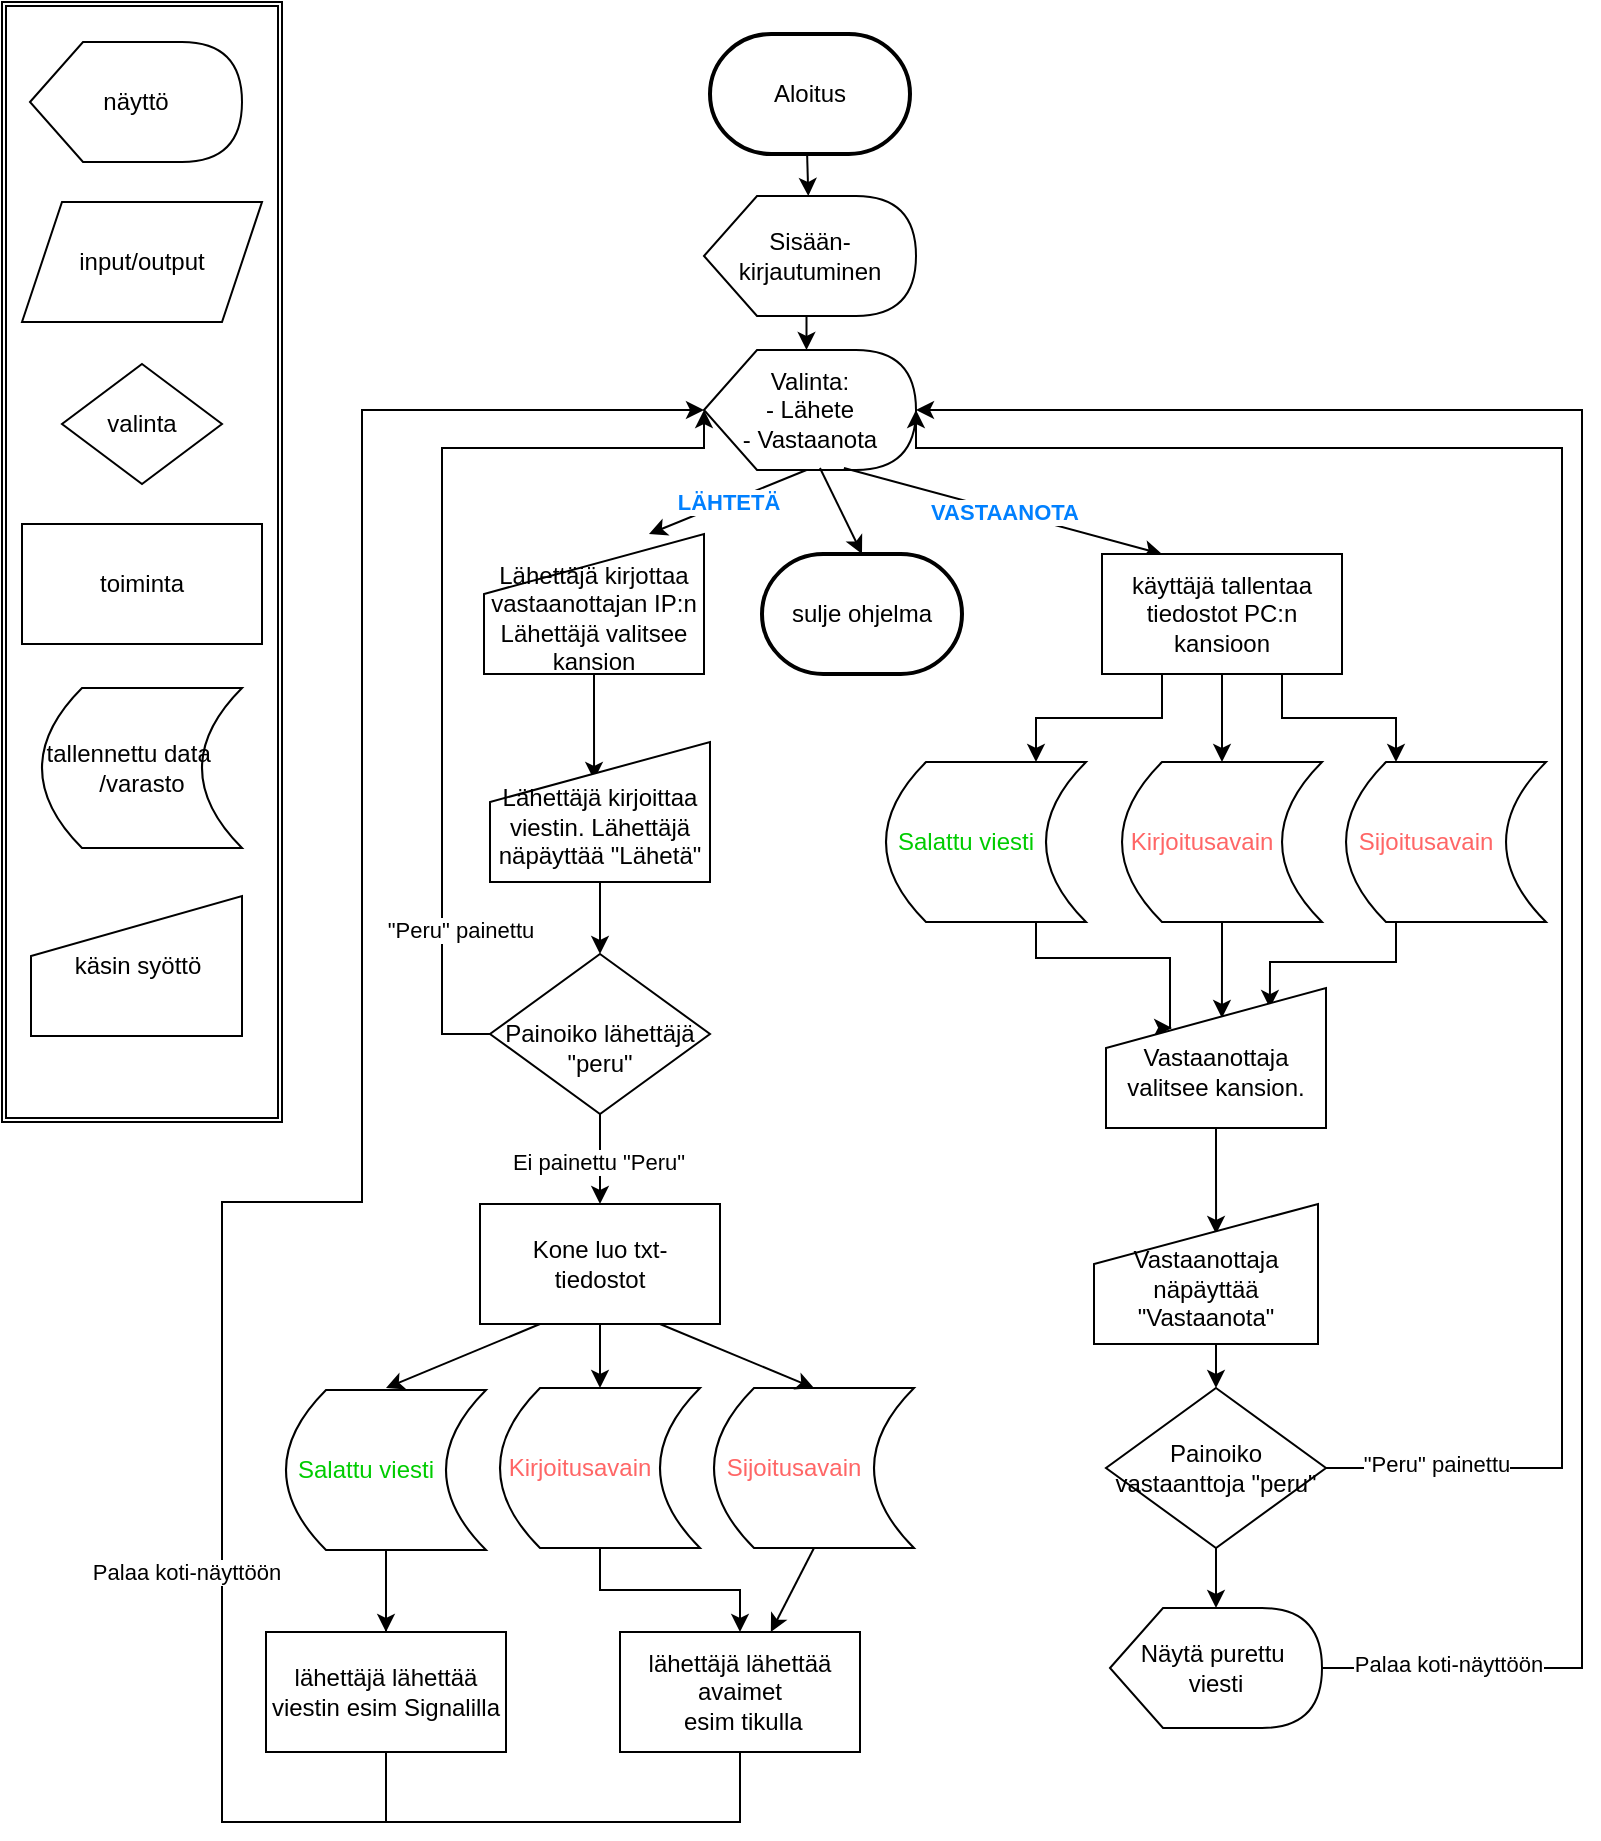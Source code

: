 <mxfile version="21.6.8" type="device">
  <diagram id="C5RBs43oDa-KdzZeNtuy" name="Page-1">
    <mxGraphModel dx="1434" dy="907" grid="1" gridSize="10" guides="1" tooltips="1" connect="1" arrows="1" fold="1" page="1" pageScale="1" pageWidth="827" pageHeight="1169" math="0" shadow="0">
      <root>
        <mxCell id="WIyWlLk6GJQsqaUBKTNV-0" />
        <mxCell id="WIyWlLk6GJQsqaUBKTNV-1" parent="WIyWlLk6GJQsqaUBKTNV-0" />
        <mxCell id="sFokb5E_MepRATu08RPv-22" value="" style="endArrow=none;html=1;rounded=0;exitX=0.5;exitY=1;exitDx=0;exitDy=0;" edge="1" parent="WIyWlLk6GJQsqaUBKTNV-1">
          <mxGeometry width="50" height="50" relative="1" as="geometry">
            <mxPoint x="202" y="820" as="sourcePoint" />
            <mxPoint x="202" y="848" as="targetPoint" />
          </mxGeometry>
        </mxCell>
        <mxCell id="BAPnJ0AafFJ-AfZZRMLT-51" value="" style="shape=ext;double=1;rounded=0;whiteSpace=wrap;html=1;" parent="WIyWlLk6GJQsqaUBKTNV-1" vertex="1">
          <mxGeometry x="10" y="10" width="140" height="560" as="geometry" />
        </mxCell>
        <mxCell id="BAPnJ0AafFJ-AfZZRMLT-2" value="" style="endArrow=classic;html=1;rounded=0;" parent="WIyWlLk6GJQsqaUBKTNV-1" target="BAPnJ0AafFJ-AfZZRMLT-4" edge="1">
          <mxGeometry width="50" height="50" relative="1" as="geometry">
            <mxPoint x="412.5" y="84" as="sourcePoint" />
            <mxPoint x="414" y="123" as="targetPoint" />
          </mxGeometry>
        </mxCell>
        <mxCell id="BAPnJ0AafFJ-AfZZRMLT-3" value="&lt;div&gt;Valinta:&lt;/div&gt;&lt;div&gt;- Lähete&lt;/div&gt;&lt;div&gt;- Vastaanota&lt;/div&gt;" style="shape=display;whiteSpace=wrap;html=1;" parent="WIyWlLk6GJQsqaUBKTNV-1" vertex="1">
          <mxGeometry x="361" y="184" width="106" height="60" as="geometry" />
        </mxCell>
        <mxCell id="BAPnJ0AafFJ-AfZZRMLT-4" value="&lt;div&gt;Sisään-&lt;/div&gt;&lt;div&gt;kirjautuminen&lt;br&gt;&lt;/div&gt;" style="shape=display;whiteSpace=wrap;html=1;" parent="WIyWlLk6GJQsqaUBKTNV-1" vertex="1">
          <mxGeometry x="361" y="107" width="106" height="60" as="geometry" />
        </mxCell>
        <mxCell id="BAPnJ0AafFJ-AfZZRMLT-7" value="" style="endArrow=classic;html=1;rounded=0;entryX=0;entryY=0;entryDx=51.25;entryDy=0;entryPerimeter=0;exitX=0;exitY=0;exitDx=51.25;exitDy=60;exitPerimeter=0;" parent="WIyWlLk6GJQsqaUBKTNV-1" source="BAPnJ0AafFJ-AfZZRMLT-4" target="BAPnJ0AafFJ-AfZZRMLT-3" edge="1">
          <mxGeometry width="50" height="50" relative="1" as="geometry">
            <mxPoint x="424" y="143" as="sourcePoint" />
            <mxPoint x="474" y="93" as="targetPoint" />
          </mxGeometry>
        </mxCell>
        <mxCell id="BAPnJ0AafFJ-AfZZRMLT-8" value="" style="endArrow=classic;html=1;rounded=0;entryX=0.25;entryY=0;entryDx=0;entryDy=0;exitX=0.66;exitY=0.983;exitDx=0;exitDy=0;exitPerimeter=0;" parent="WIyWlLk6GJQsqaUBKTNV-1" source="BAPnJ0AafFJ-AfZZRMLT-3" target="BAPnJ0AafFJ-AfZZRMLT-71" edge="1">
          <mxGeometry relative="1" as="geometry">
            <mxPoint x="440" y="273" as="sourcePoint" />
            <mxPoint x="690" y="293" as="targetPoint" />
          </mxGeometry>
        </mxCell>
        <mxCell id="BAPnJ0AafFJ-AfZZRMLT-9" value="&lt;font color=&quot;#0080ff&quot;&gt;VASTAANOTA&lt;/font&gt;" style="edgeLabel;resizable=0;html=1;align=center;verticalAlign=middle;labelBorderColor=none;fontStyle=1" parent="BAPnJ0AafFJ-AfZZRMLT-8" connectable="0" vertex="1">
          <mxGeometry relative="1" as="geometry" />
        </mxCell>
        <mxCell id="BAPnJ0AafFJ-AfZZRMLT-10" value="" style="endArrow=classic;html=1;rounded=0;exitX=0;exitY=0;exitDx=51.25;exitDy=60;exitPerimeter=0;entryX=0.75;entryY=0;entryDx=0;entryDy=0;" parent="WIyWlLk6GJQsqaUBKTNV-1" source="BAPnJ0AafFJ-AfZZRMLT-3" target="BAPnJ0AafFJ-AfZZRMLT-88" edge="1">
          <mxGeometry relative="1" as="geometry">
            <mxPoint x="170" y="292" as="sourcePoint" />
            <mxPoint x="294.25" y="286" as="targetPoint" />
          </mxGeometry>
        </mxCell>
        <mxCell id="BAPnJ0AafFJ-AfZZRMLT-11" value="LÄHTETÄ" style="edgeLabel;resizable=0;html=1;align=center;verticalAlign=middle;fontStyle=1;fontColor=#0080FF;" parent="BAPnJ0AafFJ-AfZZRMLT-10" connectable="0" vertex="1">
          <mxGeometry relative="1" as="geometry" />
        </mxCell>
        <mxCell id="BAPnJ0AafFJ-AfZZRMLT-19" value="valinta" style="rhombus;whiteSpace=wrap;html=1;" parent="WIyWlLk6GJQsqaUBKTNV-1" vertex="1">
          <mxGeometry x="40" y="191" width="80" height="60" as="geometry" />
        </mxCell>
        <mxCell id="BAPnJ0AafFJ-AfZZRMLT-29" style="edgeStyle=orthogonalEdgeStyle;rounded=0;orthogonalLoop=1;jettySize=auto;html=1;entryX=0;entryY=0.5;entryDx=0;entryDy=0;entryPerimeter=0;exitX=0;exitY=0.5;exitDx=0;exitDy=0;" parent="WIyWlLk6GJQsqaUBKTNV-1" source="BAPnJ0AafFJ-AfZZRMLT-20" target="BAPnJ0AafFJ-AfZZRMLT-3" edge="1">
          <mxGeometry relative="1" as="geometry">
            <mxPoint x="371" y="43" as="targetPoint" />
            <mxPoint x="260" y="433" as="sourcePoint" />
            <Array as="points">
              <mxPoint x="230" y="526" />
              <mxPoint x="230" y="233" />
              <mxPoint x="361" y="233" />
            </Array>
          </mxGeometry>
        </mxCell>
        <mxCell id="BAPnJ0AafFJ-AfZZRMLT-30" value="&quot;Peru&quot; painettu" style="edgeLabel;html=1;align=center;verticalAlign=middle;resizable=0;points=[];" parent="BAPnJ0AafFJ-AfZZRMLT-29" vertex="1" connectable="0">
          <mxGeometry x="0.498" relative="1" as="geometry">
            <mxPoint x="-24" y="241" as="offset" />
          </mxGeometry>
        </mxCell>
        <mxCell id="BAPnJ0AafFJ-AfZZRMLT-20" value="&lt;div&gt;&lt;br&gt;&lt;/div&gt;&lt;div&gt;Painoiko lähettäjä &quot;peru&quot;&lt;/div&gt;" style="rhombus;whiteSpace=wrap;html=1;" parent="WIyWlLk6GJQsqaUBKTNV-1" vertex="1">
          <mxGeometry x="254" y="486" width="110" height="80" as="geometry" />
        </mxCell>
        <mxCell id="BAPnJ0AafFJ-AfZZRMLT-23" value="näyttö" style="shape=display;whiteSpace=wrap;html=1;" parent="WIyWlLk6GJQsqaUBKTNV-1" vertex="1">
          <mxGeometry x="24" y="30" width="106" height="60" as="geometry" />
        </mxCell>
        <mxCell id="BAPnJ0AafFJ-AfZZRMLT-38" value="" style="endArrow=classic;html=1;rounded=0;entryX=0.5;entryY=0;entryDx=0;entryDy=0;" parent="WIyWlLk6GJQsqaUBKTNV-1" source="BAPnJ0AafFJ-AfZZRMLT-20" target="BAPnJ0AafFJ-AfZZRMLT-41" edge="1">
          <mxGeometry width="50" height="50" relative="1" as="geometry">
            <mxPoint x="309" y="575" as="sourcePoint" />
            <mxPoint x="309" y="615" as="targetPoint" />
          </mxGeometry>
        </mxCell>
        <mxCell id="BAPnJ0AafFJ-AfZZRMLT-39" value="&lt;div&gt;Ei painettu &quot;Peru&quot;&lt;/div&gt;" style="edgeLabel;html=1;align=center;verticalAlign=middle;resizable=0;points=[];" parent="BAPnJ0AafFJ-AfZZRMLT-38" vertex="1" connectable="0">
          <mxGeometry x="0.067" y="-1" relative="1" as="geometry">
            <mxPoint as="offset" />
          </mxGeometry>
        </mxCell>
        <mxCell id="BAPnJ0AafFJ-AfZZRMLT-57" value="" style="edgeStyle=orthogonalEdgeStyle;rounded=0;orthogonalLoop=1;jettySize=auto;html=1;" parent="WIyWlLk6GJQsqaUBKTNV-1" source="BAPnJ0AafFJ-AfZZRMLT-40" target="BAPnJ0AafFJ-AfZZRMLT-56" edge="1">
          <mxGeometry relative="1" as="geometry" />
        </mxCell>
        <mxCell id="BAPnJ0AafFJ-AfZZRMLT-40" value="&lt;font color=&quot;#ff6666&quot;&gt;Kirjoitusavain&amp;nbsp;&amp;nbsp;&amp;nbsp;&amp;nbsp;&amp;nbsp;&amp;nbsp; &lt;/font&gt;" style="shape=dataStorage;whiteSpace=wrap;html=1;fixedSize=1;" parent="WIyWlLk6GJQsqaUBKTNV-1" vertex="1">
          <mxGeometry x="259" y="703" width="100" height="80" as="geometry" />
        </mxCell>
        <mxCell id="BAPnJ0AafFJ-AfZZRMLT-41" value="&lt;div&gt;Kone luo txt-&lt;/div&gt;&lt;div&gt;tiedostot&lt;/div&gt;" style="rounded=0;whiteSpace=wrap;html=1;" parent="WIyWlLk6GJQsqaUBKTNV-1" vertex="1">
          <mxGeometry x="249" y="611" width="120" height="60" as="geometry" />
        </mxCell>
        <mxCell id="BAPnJ0AafFJ-AfZZRMLT-42" value="&lt;font color=&quot;#ff6666&quot;&gt;Sijoitusavain&amp;nbsp;&amp;nbsp;&amp;nbsp;&amp;nbsp;&amp;nbsp;&amp;nbsp; &lt;/font&gt;" style="shape=dataStorage;whiteSpace=wrap;html=1;fixedSize=1;" parent="WIyWlLk6GJQsqaUBKTNV-1" vertex="1">
          <mxGeometry x="366" y="703" width="100" height="80" as="geometry" />
        </mxCell>
        <mxCell id="BAPnJ0AafFJ-AfZZRMLT-61" value="" style="edgeStyle=orthogonalEdgeStyle;rounded=0;orthogonalLoop=1;jettySize=auto;html=1;" parent="WIyWlLk6GJQsqaUBKTNV-1" edge="1">
          <mxGeometry relative="1" as="geometry">
            <mxPoint x="202" y="718" as="sourcePoint" />
            <mxPoint x="202" y="760" as="targetPoint" />
          </mxGeometry>
        </mxCell>
        <mxCell id="sFokb5E_MepRATu08RPv-35" value="" style="edgeStyle=orthogonalEdgeStyle;rounded=0;orthogonalLoop=1;jettySize=auto;html=1;" edge="1" parent="WIyWlLk6GJQsqaUBKTNV-1" source="BAPnJ0AafFJ-AfZZRMLT-43" target="BAPnJ0AafFJ-AfZZRMLT-60">
          <mxGeometry relative="1" as="geometry" />
        </mxCell>
        <mxCell id="BAPnJ0AafFJ-AfZZRMLT-43" value="&lt;font color=&quot;#00cc00&quot;&gt;Salattu viesti&amp;nbsp;&amp;nbsp;&amp;nbsp;&amp;nbsp;&amp;nbsp;&amp;nbsp; &lt;/font&gt;" style="shape=dataStorage;whiteSpace=wrap;html=1;fixedSize=1;" parent="WIyWlLk6GJQsqaUBKTNV-1" vertex="1">
          <mxGeometry x="152" y="704" width="100" height="80" as="geometry" />
        </mxCell>
        <mxCell id="BAPnJ0AafFJ-AfZZRMLT-44" value="" style="endArrow=classic;html=1;rounded=0;exitX=0.5;exitY=1;exitDx=0;exitDy=0;" parent="WIyWlLk6GJQsqaUBKTNV-1" source="BAPnJ0AafFJ-AfZZRMLT-41" target="BAPnJ0AafFJ-AfZZRMLT-40" edge="1">
          <mxGeometry width="50" height="50" relative="1" as="geometry">
            <mxPoint x="480" y="425" as="sourcePoint" />
            <mxPoint x="480" y="505" as="targetPoint" />
          </mxGeometry>
        </mxCell>
        <mxCell id="BAPnJ0AafFJ-AfZZRMLT-45" value="" style="endArrow=classic;html=1;rounded=0;exitX=0.75;exitY=1;exitDx=0;exitDy=0;entryX=0.5;entryY=0;entryDx=0;entryDy=0;" parent="WIyWlLk6GJQsqaUBKTNV-1" source="BAPnJ0AafFJ-AfZZRMLT-41" target="BAPnJ0AafFJ-AfZZRMLT-42" edge="1">
          <mxGeometry width="50" height="50" relative="1" as="geometry">
            <mxPoint x="549" y="435" as="sourcePoint" />
            <mxPoint x="619" y="515" as="targetPoint" />
          </mxGeometry>
        </mxCell>
        <mxCell id="BAPnJ0AafFJ-AfZZRMLT-46" value="" style="endArrow=classic;html=1;rounded=0;exitX=0.25;exitY=1;exitDx=0;exitDy=0;entryX=0.5;entryY=0;entryDx=0;entryDy=0;" parent="WIyWlLk6GJQsqaUBKTNV-1" source="BAPnJ0AafFJ-AfZZRMLT-41" edge="1">
          <mxGeometry width="50" height="50" relative="1" as="geometry">
            <mxPoint x="559" y="445" as="sourcePoint" />
            <mxPoint x="202" y="703" as="targetPoint" />
          </mxGeometry>
        </mxCell>
        <mxCell id="BAPnJ0AafFJ-AfZZRMLT-47" value="&lt;div&gt;tallennettu data&amp;nbsp; &amp;nbsp;&amp;nbsp; &lt;br&gt;&lt;/div&gt;&lt;div&gt;/varasto&lt;br&gt;&lt;/div&gt;" style="shape=dataStorage;whiteSpace=wrap;html=1;fixedSize=1;" parent="WIyWlLk6GJQsqaUBKTNV-1" vertex="1">
          <mxGeometry x="30" y="353" width="100" height="80" as="geometry" />
        </mxCell>
        <mxCell id="BAPnJ0AafFJ-AfZZRMLT-48" value="toiminta" style="rounded=0;whiteSpace=wrap;html=1;" parent="WIyWlLk6GJQsqaUBKTNV-1" vertex="1">
          <mxGeometry x="20" y="271" width="120" height="60" as="geometry" />
        </mxCell>
        <mxCell id="BAPnJ0AafFJ-AfZZRMLT-49" value="input/output" style="shape=parallelogram;perimeter=parallelogramPerimeter;whiteSpace=wrap;html=1;fixedSize=1;" parent="WIyWlLk6GJQsqaUBKTNV-1" vertex="1">
          <mxGeometry x="20" y="110" width="120" height="60" as="geometry" />
        </mxCell>
        <mxCell id="BAPnJ0AafFJ-AfZZRMLT-53" style="edgeStyle=orthogonalEdgeStyle;rounded=0;orthogonalLoop=1;jettySize=auto;html=1;entryX=0.473;entryY=0.271;entryDx=0;entryDy=0;entryPerimeter=0;" parent="WIyWlLk6GJQsqaUBKTNV-1" source="BAPnJ0AafFJ-AfZZRMLT-88" target="BAPnJ0AafFJ-AfZZRMLT-87" edge="1">
          <mxGeometry relative="1" as="geometry">
            <mxPoint x="309" y="346" as="sourcePoint" />
            <mxPoint x="309" y="388" as="targetPoint" />
          </mxGeometry>
        </mxCell>
        <mxCell id="BAPnJ0AafFJ-AfZZRMLT-56" value="&lt;div&gt;lähettäjä lähettää avaimet&lt;/div&gt;&amp;nbsp;esim tikulla" style="whiteSpace=wrap;html=1;" parent="WIyWlLk6GJQsqaUBKTNV-1" vertex="1">
          <mxGeometry x="319" y="825" width="120" height="60" as="geometry" />
        </mxCell>
        <mxCell id="BAPnJ0AafFJ-AfZZRMLT-60" value="lähettäjä lähettää viestin esim Signalilla" style="whiteSpace=wrap;html=1;" parent="WIyWlLk6GJQsqaUBKTNV-1" vertex="1">
          <mxGeometry x="142" y="825" width="120" height="60" as="geometry" />
        </mxCell>
        <mxCell id="BAPnJ0AafFJ-AfZZRMLT-58" value="" style="endArrow=classic;html=1;rounded=0;exitX=0.5;exitY=1;exitDx=0;exitDy=0;" parent="WIyWlLk6GJQsqaUBKTNV-1" source="BAPnJ0AafFJ-AfZZRMLT-42" target="BAPnJ0AafFJ-AfZZRMLT-56" edge="1">
          <mxGeometry width="50" height="50" relative="1" as="geometry">
            <mxPoint x="539" y="685" as="sourcePoint" />
            <mxPoint x="589" y="635" as="targetPoint" />
          </mxGeometry>
        </mxCell>
        <mxCell id="BAPnJ0AafFJ-AfZZRMLT-67" value="" style="edgeStyle=orthogonalEdgeStyle;rounded=0;orthogonalLoop=1;jettySize=auto;html=1;" parent="WIyWlLk6GJQsqaUBKTNV-1" source="BAPnJ0AafFJ-AfZZRMLT-87" target="BAPnJ0AafFJ-AfZZRMLT-20" edge="1">
          <mxGeometry relative="1" as="geometry">
            <mxPoint x="309" y="448" as="sourcePoint" />
          </mxGeometry>
        </mxCell>
        <mxCell id="BAPnJ0AafFJ-AfZZRMLT-70" value="" style="edgeStyle=orthogonalEdgeStyle;rounded=0;orthogonalLoop=1;jettySize=auto;html=1;entryX=0.545;entryY=0.214;entryDx=0;entryDy=0;entryPerimeter=0;exitX=0.5;exitY=1;exitDx=0;exitDy=0;" parent="WIyWlLk6GJQsqaUBKTNV-1" source="BAPnJ0AafFJ-AfZZRMLT-89" target="BAPnJ0AafFJ-AfZZRMLT-90" edge="1">
          <mxGeometry relative="1" as="geometry">
            <mxPoint x="620" y="568" as="sourcePoint" />
            <mxPoint x="620" y="611" as="targetPoint" />
          </mxGeometry>
        </mxCell>
        <mxCell id="BAPnJ0AafFJ-AfZZRMLT-76" style="edgeStyle=orthogonalEdgeStyle;rounded=0;orthogonalLoop=1;jettySize=auto;html=1;" parent="WIyWlLk6GJQsqaUBKTNV-1" source="BAPnJ0AafFJ-AfZZRMLT-71" target="BAPnJ0AafFJ-AfZZRMLT-73" edge="1">
          <mxGeometry relative="1" as="geometry" />
        </mxCell>
        <mxCell id="BAPnJ0AafFJ-AfZZRMLT-81" style="edgeStyle=orthogonalEdgeStyle;rounded=0;orthogonalLoop=1;jettySize=auto;html=1;exitX=0.25;exitY=1;exitDx=0;exitDy=0;entryX=0.75;entryY=0;entryDx=0;entryDy=0;" parent="WIyWlLk6GJQsqaUBKTNV-1" source="BAPnJ0AafFJ-AfZZRMLT-71" target="BAPnJ0AafFJ-AfZZRMLT-75" edge="1">
          <mxGeometry relative="1" as="geometry" />
        </mxCell>
        <mxCell id="BAPnJ0AafFJ-AfZZRMLT-82" style="edgeStyle=orthogonalEdgeStyle;rounded=0;orthogonalLoop=1;jettySize=auto;html=1;exitX=0.75;exitY=1;exitDx=0;exitDy=0;entryX=0.25;entryY=0;entryDx=0;entryDy=0;" parent="WIyWlLk6GJQsqaUBKTNV-1" source="BAPnJ0AafFJ-AfZZRMLT-71" target="BAPnJ0AafFJ-AfZZRMLT-74" edge="1">
          <mxGeometry relative="1" as="geometry" />
        </mxCell>
        <mxCell id="BAPnJ0AafFJ-AfZZRMLT-71" value="käyttäjä tallentaa tiedostot PC:n kansioon" style="rounded=0;whiteSpace=wrap;html=1;" parent="WIyWlLk6GJQsqaUBKTNV-1" vertex="1">
          <mxGeometry x="560" y="286" width="120" height="60" as="geometry" />
        </mxCell>
        <mxCell id="BAPnJ0AafFJ-AfZZRMLT-77" value="" style="edgeStyle=orthogonalEdgeStyle;rounded=0;orthogonalLoop=1;jettySize=auto;html=1;entryX=0.527;entryY=0.214;entryDx=0;entryDy=0;entryPerimeter=0;" parent="WIyWlLk6GJQsqaUBKTNV-1" source="BAPnJ0AafFJ-AfZZRMLT-73" target="BAPnJ0AafFJ-AfZZRMLT-89" edge="1">
          <mxGeometry relative="1" as="geometry">
            <mxPoint x="620" y="508" as="targetPoint" />
          </mxGeometry>
        </mxCell>
        <mxCell id="BAPnJ0AafFJ-AfZZRMLT-73" value="&lt;font color=&quot;#ff6666&quot;&gt;Kirjoitusavain&amp;nbsp;&amp;nbsp;&amp;nbsp;&amp;nbsp;&amp;nbsp;&amp;nbsp; &lt;/font&gt;" style="shape=dataStorage;whiteSpace=wrap;html=1;fixedSize=1;" parent="WIyWlLk6GJQsqaUBKTNV-1" vertex="1">
          <mxGeometry x="570" y="390" width="100" height="80" as="geometry" />
        </mxCell>
        <mxCell id="BAPnJ0AafFJ-AfZZRMLT-91" style="edgeStyle=orthogonalEdgeStyle;rounded=0;orthogonalLoop=1;jettySize=auto;html=1;exitX=0.25;exitY=1;exitDx=0;exitDy=0;entryX=0.745;entryY=0.143;entryDx=0;entryDy=0;entryPerimeter=0;" parent="WIyWlLk6GJQsqaUBKTNV-1" source="BAPnJ0AafFJ-AfZZRMLT-74" target="BAPnJ0AafFJ-AfZZRMLT-89" edge="1">
          <mxGeometry relative="1" as="geometry">
            <Array as="points">
              <mxPoint x="707" y="490" />
              <mxPoint x="644" y="490" />
            </Array>
          </mxGeometry>
        </mxCell>
        <mxCell id="BAPnJ0AafFJ-AfZZRMLT-74" value="&lt;font color=&quot;#ff6666&quot;&gt;Sijoitusavain&amp;nbsp;&amp;nbsp;&amp;nbsp;&amp;nbsp;&amp;nbsp;&amp;nbsp; &lt;/font&gt;" style="shape=dataStorage;whiteSpace=wrap;html=1;fixedSize=1;" parent="WIyWlLk6GJQsqaUBKTNV-1" vertex="1">
          <mxGeometry x="682" y="390" width="100" height="80" as="geometry" />
        </mxCell>
        <mxCell id="BAPnJ0AafFJ-AfZZRMLT-80" style="edgeStyle=orthogonalEdgeStyle;rounded=0;orthogonalLoop=1;jettySize=auto;html=1;exitX=0.75;exitY=1;exitDx=0;exitDy=0;entryX=0.3;entryY=0.286;entryDx=0;entryDy=0;entryPerimeter=0;" parent="WIyWlLk6GJQsqaUBKTNV-1" source="BAPnJ0AafFJ-AfZZRMLT-75" target="BAPnJ0AafFJ-AfZZRMLT-89" edge="1">
          <mxGeometry relative="1" as="geometry">
            <mxPoint x="593.5" y="508" as="targetPoint" />
            <Array as="points">
              <mxPoint x="527" y="488" />
              <mxPoint x="594" y="488" />
            </Array>
          </mxGeometry>
        </mxCell>
        <mxCell id="BAPnJ0AafFJ-AfZZRMLT-75" value="&lt;font color=&quot;#00cc00&quot;&gt;Salattu viesti&amp;nbsp;&amp;nbsp;&amp;nbsp;&amp;nbsp;&amp;nbsp;&amp;nbsp; &lt;/font&gt;" style="shape=dataStorage;whiteSpace=wrap;html=1;fixedSize=1;" parent="WIyWlLk6GJQsqaUBKTNV-1" vertex="1">
          <mxGeometry x="452" y="390" width="100" height="80" as="geometry" />
        </mxCell>
        <mxCell id="BAPnJ0AafFJ-AfZZRMLT-86" value="käsin syöttö" style="shape=manualInput;whiteSpace=wrap;html=1;" parent="WIyWlLk6GJQsqaUBKTNV-1" vertex="1">
          <mxGeometry x="24.5" y="457" width="105.5" height="70" as="geometry" />
        </mxCell>
        <mxCell id="BAPnJ0AafFJ-AfZZRMLT-87" value="&lt;div&gt;&lt;br&gt;&lt;/div&gt;&lt;div&gt;Lähettäjä kirjoittaa viestin. Lähettäjä näpäyttää &quot;Lähetä&quot;&lt;/div&gt;" style="shape=manualInput;whiteSpace=wrap;html=1;" parent="WIyWlLk6GJQsqaUBKTNV-1" vertex="1">
          <mxGeometry x="254" y="380" width="110" height="70" as="geometry" />
        </mxCell>
        <mxCell id="BAPnJ0AafFJ-AfZZRMLT-88" value="&lt;div&gt;&lt;br&gt;&lt;/div&gt;&lt;div&gt;Lähettäjä kirjottaa&lt;/div&gt;&lt;div&gt;vastaanottajan IP:n&lt;br&gt;&lt;/div&gt;&lt;div&gt;&lt;div align=&quot;center&quot;&gt;Lähettäjä valitsee kansion&lt;/div&gt;&lt;/div&gt;" style="shape=manualInput;whiteSpace=wrap;html=1;" parent="WIyWlLk6GJQsqaUBKTNV-1" vertex="1">
          <mxGeometry x="251" y="276" width="110" height="70" as="geometry" />
        </mxCell>
        <mxCell id="BAPnJ0AafFJ-AfZZRMLT-89" value="&lt;div&gt;&lt;br&gt;&lt;/div&gt;&lt;div&gt;Vastaanottaja valitsee kansion.&lt;/div&gt;" style="shape=manualInput;whiteSpace=wrap;html=1;" parent="WIyWlLk6GJQsqaUBKTNV-1" vertex="1">
          <mxGeometry x="562" y="503" width="110" height="70" as="geometry" />
        </mxCell>
        <mxCell id="BAPnJ0AafFJ-AfZZRMLT-93" style="edgeStyle=orthogonalEdgeStyle;rounded=0;orthogonalLoop=1;jettySize=auto;html=1;exitX=0.5;exitY=1;exitDx=0;exitDy=0;entryX=0.5;entryY=0;entryDx=0;entryDy=0;" parent="WIyWlLk6GJQsqaUBKTNV-1" source="BAPnJ0AafFJ-AfZZRMLT-90" target="BAPnJ0AafFJ-AfZZRMLT-92" edge="1">
          <mxGeometry relative="1" as="geometry" />
        </mxCell>
        <mxCell id="BAPnJ0AafFJ-AfZZRMLT-90" value="&lt;div&gt;&lt;br&gt;&lt;/div&gt;&lt;div&gt;&lt;br&gt;&lt;/div&gt;&lt;div&gt;Vastaanottaja näpäyttää &quot;Vastaanota&quot;&lt;/div&gt;&lt;div&gt;&lt;br&gt;&lt;/div&gt;" style="shape=manualInput;whiteSpace=wrap;html=1;" parent="WIyWlLk6GJQsqaUBKTNV-1" vertex="1">
          <mxGeometry x="556" y="611" width="112" height="70" as="geometry" />
        </mxCell>
        <mxCell id="sFokb5E_MepRATu08RPv-17" value="" style="edgeStyle=orthogonalEdgeStyle;rounded=0;orthogonalLoop=1;jettySize=auto;html=1;" edge="1" parent="WIyWlLk6GJQsqaUBKTNV-1" source="BAPnJ0AafFJ-AfZZRMLT-92" target="sFokb5E_MepRATu08RPv-15">
          <mxGeometry relative="1" as="geometry" />
        </mxCell>
        <mxCell id="BAPnJ0AafFJ-AfZZRMLT-92" value="Painoiko vastaanttoja &quot;peru&quot;" style="rhombus;whiteSpace=wrap;html=1;" parent="WIyWlLk6GJQsqaUBKTNV-1" vertex="1">
          <mxGeometry x="562" y="703" width="110" height="80" as="geometry" />
        </mxCell>
        <mxCell id="BAPnJ0AafFJ-AfZZRMLT-94" style="edgeStyle=orthogonalEdgeStyle;rounded=0;orthogonalLoop=1;jettySize=auto;html=1;entryX=1;entryY=0.5;entryDx=0;entryDy=0;entryPerimeter=0;exitX=1;exitY=0.5;exitDx=0;exitDy=0;" parent="WIyWlLk6GJQsqaUBKTNV-1" source="BAPnJ0AafFJ-AfZZRMLT-92" target="BAPnJ0AafFJ-AfZZRMLT-3" edge="1">
          <mxGeometry relative="1" as="geometry">
            <mxPoint x="371" y="186" as="targetPoint" />
            <mxPoint x="264" y="536" as="sourcePoint" />
            <Array as="points">
              <mxPoint x="790" y="743" />
              <mxPoint x="790" y="233" />
              <mxPoint x="467" y="233" />
            </Array>
          </mxGeometry>
        </mxCell>
        <mxCell id="BAPnJ0AafFJ-AfZZRMLT-95" value="&quot;Peru&quot; painettu" style="edgeLabel;html=1;align=center;verticalAlign=middle;resizable=0;points=[];" parent="BAPnJ0AafFJ-AfZZRMLT-94" vertex="1" connectable="0">
          <mxGeometry x="0.498" relative="1" as="geometry">
            <mxPoint x="35" y="508" as="offset" />
          </mxGeometry>
        </mxCell>
        <mxCell id="sFokb5E_MepRATu08RPv-15" value="&lt;div&gt;Näytä purettu&amp;nbsp;&lt;/div&gt;&lt;div&gt;viesti&lt;/div&gt;" style="shape=display;whiteSpace=wrap;html=1;" vertex="1" parent="WIyWlLk6GJQsqaUBKTNV-1">
          <mxGeometry x="564" y="813" width="106" height="60" as="geometry" />
        </mxCell>
        <mxCell id="sFokb5E_MepRATu08RPv-29" value="" style="endArrow=classic;html=1;rounded=0;exitX=1;exitY=0.5;exitDx=0;exitDy=0;exitPerimeter=0;entryX=1;entryY=0.5;entryDx=0;entryDy=0;entryPerimeter=0;" edge="1" parent="WIyWlLk6GJQsqaUBKTNV-1" source="sFokb5E_MepRATu08RPv-15" target="BAPnJ0AafFJ-AfZZRMLT-3">
          <mxGeometry relative="1" as="geometry">
            <mxPoint x="670" y="843" as="sourcePoint" />
            <mxPoint x="467" y="214" as="targetPoint" />
            <Array as="points">
              <mxPoint x="800" y="843" />
              <mxPoint x="800" y="214" />
            </Array>
          </mxGeometry>
        </mxCell>
        <mxCell id="sFokb5E_MepRATu08RPv-30" value="Palaa koti-näyttöön" style="edgeLabel;resizable=0;html=1;align=center;verticalAlign=middle;rotation=0;" connectable="0" vertex="1" parent="sFokb5E_MepRATu08RPv-29">
          <mxGeometry relative="1" as="geometry">
            <mxPoint x="-67" y="414" as="offset" />
          </mxGeometry>
        </mxCell>
        <mxCell id="sFokb5E_MepRATu08RPv-31" value="" style="endArrow=classic;html=1;rounded=0;exitX=0.5;exitY=1;exitDx=0;exitDy=0;entryX=0;entryY=0.5;entryDx=0;entryDy=0;entryPerimeter=0;" edge="1" parent="WIyWlLk6GJQsqaUBKTNV-1" source="BAPnJ0AafFJ-AfZZRMLT-56" target="BAPnJ0AafFJ-AfZZRMLT-3">
          <mxGeometry relative="1" as="geometry">
            <mxPoint x="480" y="670" as="sourcePoint" />
            <mxPoint x="580" y="670" as="targetPoint" />
            <Array as="points">
              <mxPoint x="379" y="920" />
              <mxPoint x="120" y="920" />
              <mxPoint x="120" y="610" />
              <mxPoint x="190" y="610" />
              <mxPoint x="190" y="214" />
            </Array>
          </mxGeometry>
        </mxCell>
        <mxCell id="sFokb5E_MepRATu08RPv-32" value="Palaa koti-näyttöön" style="edgeLabel;resizable=0;html=1;align=center;verticalAlign=middle;" connectable="0" vertex="1" parent="sFokb5E_MepRATu08RPv-31">
          <mxGeometry relative="1" as="geometry">
            <mxPoint x="-35" y="185" as="offset" />
          </mxGeometry>
        </mxCell>
        <mxCell id="sFokb5E_MepRATu08RPv-38" value="" style="endArrow=none;html=1;rounded=0;exitX=0.5;exitY=1;exitDx=0;exitDy=0;" edge="1" parent="WIyWlLk6GJQsqaUBKTNV-1" source="BAPnJ0AafFJ-AfZZRMLT-60">
          <mxGeometry width="50" height="50" relative="1" as="geometry">
            <mxPoint x="202" y="885" as="sourcePoint" />
            <mxPoint x="202" y="920" as="targetPoint" />
          </mxGeometry>
        </mxCell>
        <mxCell id="sFokb5E_MepRATu08RPv-39" value="Aloitus" style="strokeWidth=2;html=1;shape=mxgraph.flowchart.terminator;whiteSpace=wrap;" vertex="1" parent="WIyWlLk6GJQsqaUBKTNV-1">
          <mxGeometry x="364" y="26" width="100" height="60" as="geometry" />
        </mxCell>
        <mxCell id="sFokb5E_MepRATu08RPv-40" value="sulje ohjelma" style="strokeWidth=2;html=1;shape=mxgraph.flowchart.terminator;whiteSpace=wrap;" vertex="1" parent="WIyWlLk6GJQsqaUBKTNV-1">
          <mxGeometry x="390" y="286" width="100" height="60" as="geometry" />
        </mxCell>
        <mxCell id="sFokb5E_MepRATu08RPv-41" value="" style="endArrow=classic;html=1;rounded=0;exitX=0.547;exitY=0.983;exitDx=0;exitDy=0;exitPerimeter=0;entryX=0.5;entryY=0;entryDx=0;entryDy=0;entryPerimeter=0;" edge="1" parent="WIyWlLk6GJQsqaUBKTNV-1" source="BAPnJ0AafFJ-AfZZRMLT-3" target="sFokb5E_MepRATu08RPv-40">
          <mxGeometry width="50" height="50" relative="1" as="geometry">
            <mxPoint x="510" y="500" as="sourcePoint" />
            <mxPoint x="440" y="290" as="targetPoint" />
          </mxGeometry>
        </mxCell>
      </root>
    </mxGraphModel>
  </diagram>
</mxfile>
